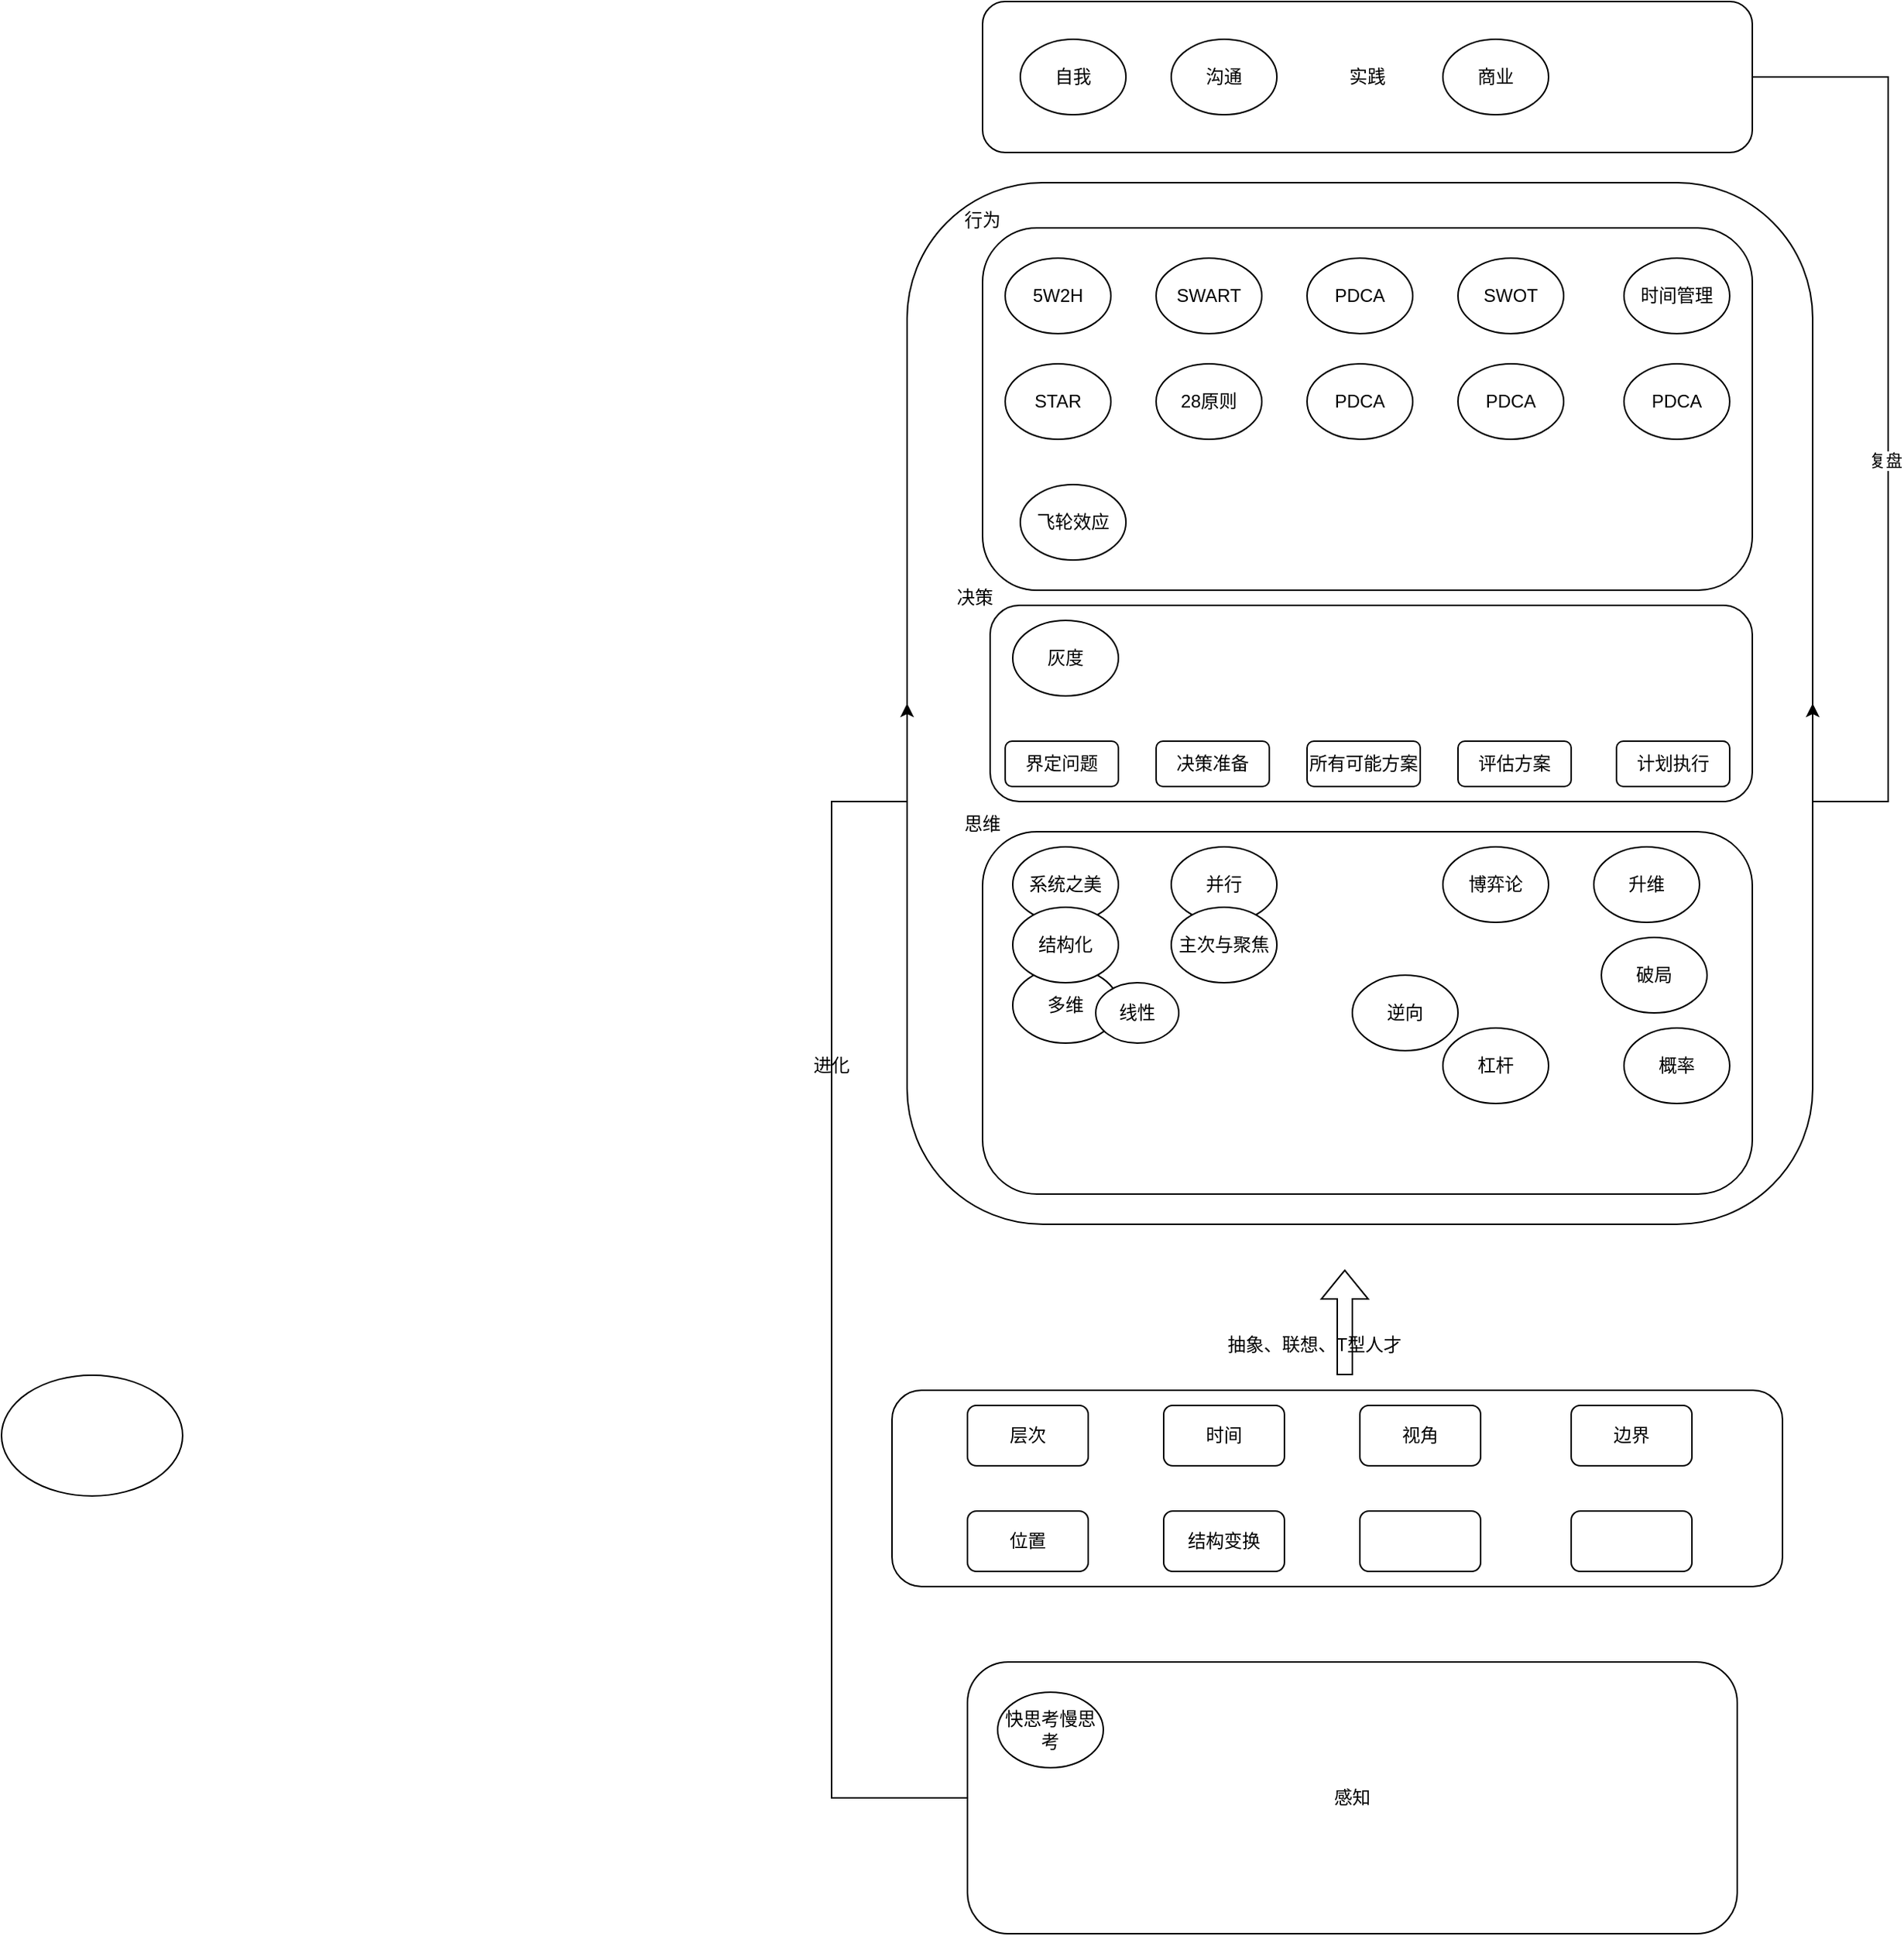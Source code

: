 <mxfile version="17.4.0" type="github">
  <diagram id="6t-HRYRo3RntBsjj9dX_" name="Page-1">
    <mxGraphModel dx="2249" dy="1969" grid="1" gridSize="10" guides="1" tooltips="1" connect="1" arrows="1" fold="1" page="1" pageScale="1" pageWidth="827" pageHeight="1169" math="0" shadow="0">
      <root>
        <mxCell id="0" />
        <mxCell id="1" parent="0" />
        <mxCell id="4zZC_BVY_g6dotP5J9YV-59" value="" style="rounded=1;whiteSpace=wrap;html=1;" vertex="1" parent="1">
          <mxGeometry x="150" y="530" width="590" height="130" as="geometry" />
        </mxCell>
        <mxCell id="4zZC_BVY_g6dotP5J9YV-17" value="" style="rounded=1;whiteSpace=wrap;html=1;" vertex="1" parent="1">
          <mxGeometry x="160" y="-270" width="600" height="690" as="geometry" />
        </mxCell>
        <mxCell id="4zZC_BVY_g6dotP5J9YV-1" value="层次" style="rounded=1;whiteSpace=wrap;html=1;" vertex="1" parent="1">
          <mxGeometry x="200" y="540" width="80" height="40" as="geometry" />
        </mxCell>
        <mxCell id="4zZC_BVY_g6dotP5J9YV-20" style="edgeStyle=orthogonalEdgeStyle;rounded=0;orthogonalLoop=1;jettySize=auto;html=1;exitX=0;exitY=0.5;exitDx=0;exitDy=0;entryX=0;entryY=0.5;entryDx=0;entryDy=0;" edge="1" parent="1" source="4zZC_BVY_g6dotP5J9YV-2" target="4zZC_BVY_g6dotP5J9YV-17">
          <mxGeometry relative="1" as="geometry">
            <Array as="points">
              <mxPoint x="110" y="800" />
              <mxPoint x="110" y="140" />
              <mxPoint x="160" y="140" />
            </Array>
          </mxGeometry>
        </mxCell>
        <mxCell id="4zZC_BVY_g6dotP5J9YV-2" value="感知" style="rounded=1;whiteSpace=wrap;html=1;" vertex="1" parent="1">
          <mxGeometry x="200" y="710" width="510" height="180" as="geometry" />
        </mxCell>
        <mxCell id="4zZC_BVY_g6dotP5J9YV-3" value="时间" style="rounded=1;whiteSpace=wrap;html=1;" vertex="1" parent="1">
          <mxGeometry x="330" y="540" width="80" height="40" as="geometry" />
        </mxCell>
        <mxCell id="4zZC_BVY_g6dotP5J9YV-4" value="视角" style="rounded=1;whiteSpace=wrap;html=1;" vertex="1" parent="1">
          <mxGeometry x="460" y="540" width="80" height="40" as="geometry" />
        </mxCell>
        <mxCell id="4zZC_BVY_g6dotP5J9YV-5" value="边界" style="rounded=1;whiteSpace=wrap;html=1;" vertex="1" parent="1">
          <mxGeometry x="600" y="540" width="80" height="40" as="geometry" />
        </mxCell>
        <mxCell id="4zZC_BVY_g6dotP5J9YV-6" value="" style="rounded=1;whiteSpace=wrap;html=1;" vertex="1" parent="1">
          <mxGeometry x="210" y="160" width="510" height="240" as="geometry" />
        </mxCell>
        <mxCell id="4zZC_BVY_g6dotP5J9YV-7" value="系统之美" style="ellipse;whiteSpace=wrap;html=1;" vertex="1" parent="1">
          <mxGeometry x="230" y="170" width="70" height="50" as="geometry" />
        </mxCell>
        <mxCell id="4zZC_BVY_g6dotP5J9YV-8" value="多维" style="ellipse;whiteSpace=wrap;html=1;" vertex="1" parent="1">
          <mxGeometry x="230" y="250" width="70" height="50" as="geometry" />
        </mxCell>
        <mxCell id="4zZC_BVY_g6dotP5J9YV-9" value="博弈论" style="ellipse;whiteSpace=wrap;html=1;" vertex="1" parent="1">
          <mxGeometry x="515" y="170" width="70" height="50" as="geometry" />
        </mxCell>
        <mxCell id="4zZC_BVY_g6dotP5J9YV-10" value="结构化" style="ellipse;whiteSpace=wrap;html=1;" vertex="1" parent="1">
          <mxGeometry x="230" y="210" width="70" height="50" as="geometry" />
        </mxCell>
        <mxCell id="4zZC_BVY_g6dotP5J9YV-11" value="" style="rounded=1;whiteSpace=wrap;html=1;" vertex="1" parent="1">
          <mxGeometry x="210" y="-240" width="510" height="240" as="geometry" />
        </mxCell>
        <mxCell id="4zZC_BVY_g6dotP5J9YV-12" value="思维" style="text;html=1;strokeColor=none;fillColor=none;align=center;verticalAlign=middle;whiteSpace=wrap;rounded=0;" vertex="1" parent="1">
          <mxGeometry x="180" y="140" width="60" height="30" as="geometry" />
        </mxCell>
        <mxCell id="4zZC_BVY_g6dotP5J9YV-13" value="行为" style="text;html=1;strokeColor=none;fillColor=none;align=center;verticalAlign=middle;whiteSpace=wrap;rounded=0;" vertex="1" parent="1">
          <mxGeometry x="180" y="-260" width="60" height="30" as="geometry" />
        </mxCell>
        <mxCell id="4zZC_BVY_g6dotP5J9YV-14" value="STAR" style="ellipse;whiteSpace=wrap;html=1;" vertex="1" parent="1">
          <mxGeometry x="225" y="-150" width="70" height="50" as="geometry" />
        </mxCell>
        <mxCell id="4zZC_BVY_g6dotP5J9YV-15" value="28原则" style="ellipse;whiteSpace=wrap;html=1;" vertex="1" parent="1">
          <mxGeometry x="325" y="-150" width="70" height="50" as="geometry" />
        </mxCell>
        <mxCell id="4zZC_BVY_g6dotP5J9YV-18" style="edgeStyle=orthogonalEdgeStyle;rounded=0;orthogonalLoop=1;jettySize=auto;html=1;exitX=1;exitY=0.5;exitDx=0;exitDy=0;entryX=1;entryY=0.5;entryDx=0;entryDy=0;" edge="1" parent="1" source="4zZC_BVY_g6dotP5J9YV-16" target="4zZC_BVY_g6dotP5J9YV-17">
          <mxGeometry relative="1" as="geometry">
            <Array as="points">
              <mxPoint x="810" y="-340" />
              <mxPoint x="810" y="140" />
              <mxPoint x="760" y="140" />
            </Array>
          </mxGeometry>
        </mxCell>
        <mxCell id="4zZC_BVY_g6dotP5J9YV-19" value="复盘" style="edgeLabel;html=1;align=center;verticalAlign=middle;resizable=0;points=[];" vertex="1" connectable="0" parent="4zZC_BVY_g6dotP5J9YV-18">
          <mxGeometry x="0.004" y="-2" relative="1" as="geometry">
            <mxPoint as="offset" />
          </mxGeometry>
        </mxCell>
        <mxCell id="4zZC_BVY_g6dotP5J9YV-16" value="实践" style="rounded=1;whiteSpace=wrap;html=1;" vertex="1" parent="1">
          <mxGeometry x="210" y="-390" width="510" height="100" as="geometry" />
        </mxCell>
        <mxCell id="4zZC_BVY_g6dotP5J9YV-21" value="进化" style="text;html=1;strokeColor=none;fillColor=none;align=center;verticalAlign=middle;whiteSpace=wrap;rounded=0;" vertex="1" parent="1">
          <mxGeometry x="80" y="300" width="60" height="30" as="geometry" />
        </mxCell>
        <mxCell id="4zZC_BVY_g6dotP5J9YV-22" value="自我" style="ellipse;whiteSpace=wrap;html=1;" vertex="1" parent="1">
          <mxGeometry x="235" y="-365" width="70" height="50" as="geometry" />
        </mxCell>
        <mxCell id="4zZC_BVY_g6dotP5J9YV-23" value="沟通" style="ellipse;whiteSpace=wrap;html=1;" vertex="1" parent="1">
          <mxGeometry x="335" y="-365" width="70" height="50" as="geometry" />
        </mxCell>
        <mxCell id="4zZC_BVY_g6dotP5J9YV-24" value="商业" style="ellipse;whiteSpace=wrap;html=1;" vertex="1" parent="1">
          <mxGeometry x="515" y="-365" width="70" height="50" as="geometry" />
        </mxCell>
        <mxCell id="4zZC_BVY_g6dotP5J9YV-25" value="" style="rounded=1;whiteSpace=wrap;html=1;" vertex="1" parent="1">
          <mxGeometry x="215" y="10" width="505" height="130" as="geometry" />
        </mxCell>
        <mxCell id="4zZC_BVY_g6dotP5J9YV-26" value="决策" style="text;html=1;strokeColor=none;fillColor=none;align=center;verticalAlign=middle;whiteSpace=wrap;rounded=0;" vertex="1" parent="1">
          <mxGeometry x="175" y="-10" width="60" height="30" as="geometry" />
        </mxCell>
        <mxCell id="4zZC_BVY_g6dotP5J9YV-27" value="灰度" style="ellipse;whiteSpace=wrap;html=1;" vertex="1" parent="1">
          <mxGeometry x="230" y="20" width="70" height="50" as="geometry" />
        </mxCell>
        <mxCell id="4zZC_BVY_g6dotP5J9YV-28" value="飞轮效应" style="ellipse;whiteSpace=wrap;html=1;" vertex="1" parent="1">
          <mxGeometry x="235" y="-70" width="70" height="50" as="geometry" />
        </mxCell>
        <mxCell id="4zZC_BVY_g6dotP5J9YV-30" value="PDCA" style="ellipse;whiteSpace=wrap;html=1;" vertex="1" parent="1">
          <mxGeometry x="425" y="-150" width="70" height="50" as="geometry" />
        </mxCell>
        <mxCell id="4zZC_BVY_g6dotP5J9YV-31" value="PDCA" style="ellipse;whiteSpace=wrap;html=1;" vertex="1" parent="1">
          <mxGeometry x="525" y="-150" width="70" height="50" as="geometry" />
        </mxCell>
        <mxCell id="4zZC_BVY_g6dotP5J9YV-32" value="PDCA" style="ellipse;whiteSpace=wrap;html=1;" vertex="1" parent="1">
          <mxGeometry x="635" y="-150" width="70" height="50" as="geometry" />
        </mxCell>
        <mxCell id="4zZC_BVY_g6dotP5J9YV-33" value="5W2H" style="ellipse;whiteSpace=wrap;html=1;" vertex="1" parent="1">
          <mxGeometry x="225" y="-220" width="70" height="50" as="geometry" />
        </mxCell>
        <mxCell id="4zZC_BVY_g6dotP5J9YV-34" value="SWART" style="ellipse;whiteSpace=wrap;html=1;" vertex="1" parent="1">
          <mxGeometry x="325" y="-220" width="70" height="50" as="geometry" />
        </mxCell>
        <mxCell id="4zZC_BVY_g6dotP5J9YV-35" value="PDCA" style="ellipse;whiteSpace=wrap;html=1;" vertex="1" parent="1">
          <mxGeometry x="425" y="-220" width="70" height="50" as="geometry" />
        </mxCell>
        <mxCell id="4zZC_BVY_g6dotP5J9YV-36" value="SWOT" style="ellipse;whiteSpace=wrap;html=1;" vertex="1" parent="1">
          <mxGeometry x="525" y="-220" width="70" height="50" as="geometry" />
        </mxCell>
        <mxCell id="4zZC_BVY_g6dotP5J9YV-37" value="时间管理" style="ellipse;whiteSpace=wrap;html=1;" vertex="1" parent="1">
          <mxGeometry x="635" y="-220" width="70" height="50" as="geometry" />
        </mxCell>
        <mxCell id="4zZC_BVY_g6dotP5J9YV-38" value="并行" style="ellipse;whiteSpace=wrap;html=1;" vertex="1" parent="1">
          <mxGeometry x="335" y="170" width="70" height="50" as="geometry" />
        </mxCell>
        <mxCell id="4zZC_BVY_g6dotP5J9YV-39" value="主次与聚焦" style="ellipse;whiteSpace=wrap;html=1;" vertex="1" parent="1">
          <mxGeometry x="335" y="210" width="70" height="50" as="geometry" />
        </mxCell>
        <mxCell id="4zZC_BVY_g6dotP5J9YV-40" value="界定问题" style="rounded=1;whiteSpace=wrap;html=1;" vertex="1" parent="1">
          <mxGeometry x="225" y="100" width="75" height="30" as="geometry" />
        </mxCell>
        <mxCell id="4zZC_BVY_g6dotP5J9YV-41" value="决策准备" style="rounded=1;whiteSpace=wrap;html=1;" vertex="1" parent="1">
          <mxGeometry x="325" y="100" width="75" height="30" as="geometry" />
        </mxCell>
        <mxCell id="4zZC_BVY_g6dotP5J9YV-42" value="所有可能方案" style="rounded=1;whiteSpace=wrap;html=1;" vertex="1" parent="1">
          <mxGeometry x="425" y="100" width="75" height="30" as="geometry" />
        </mxCell>
        <mxCell id="4zZC_BVY_g6dotP5J9YV-43" value="评估方案" style="rounded=1;whiteSpace=wrap;html=1;" vertex="1" parent="1">
          <mxGeometry x="525" y="100" width="75" height="30" as="geometry" />
        </mxCell>
        <mxCell id="4zZC_BVY_g6dotP5J9YV-44" value="计划执行" style="rounded=1;whiteSpace=wrap;html=1;" vertex="1" parent="1">
          <mxGeometry x="630" y="100" width="75" height="30" as="geometry" />
        </mxCell>
        <mxCell id="4zZC_BVY_g6dotP5J9YV-46" value="位置" style="rounded=1;whiteSpace=wrap;html=1;" vertex="1" parent="1">
          <mxGeometry x="200" y="610" width="80" height="40" as="geometry" />
        </mxCell>
        <mxCell id="4zZC_BVY_g6dotP5J9YV-47" value="结构变换" style="rounded=1;whiteSpace=wrap;html=1;" vertex="1" parent="1">
          <mxGeometry x="330" y="610" width="80" height="40" as="geometry" />
        </mxCell>
        <mxCell id="4zZC_BVY_g6dotP5J9YV-48" value="" style="rounded=1;whiteSpace=wrap;html=1;" vertex="1" parent="1">
          <mxGeometry x="460" y="610" width="80" height="40" as="geometry" />
        </mxCell>
        <mxCell id="4zZC_BVY_g6dotP5J9YV-49" value="" style="rounded=1;whiteSpace=wrap;html=1;" vertex="1" parent="1">
          <mxGeometry x="600" y="610" width="80" height="40" as="geometry" />
        </mxCell>
        <mxCell id="4zZC_BVY_g6dotP5J9YV-50" value="升维" style="ellipse;whiteSpace=wrap;html=1;" vertex="1" parent="1">
          <mxGeometry x="615" y="170" width="70" height="50" as="geometry" />
        </mxCell>
        <mxCell id="4zZC_BVY_g6dotP5J9YV-52" value="" style="ellipse;whiteSpace=wrap;html=1;" vertex="1" parent="1">
          <mxGeometry x="-440" y="520" width="120" height="80" as="geometry" />
        </mxCell>
        <mxCell id="4zZC_BVY_g6dotP5J9YV-53" value="快思考慢思考" style="ellipse;whiteSpace=wrap;html=1;" vertex="1" parent="1">
          <mxGeometry x="220" y="730" width="70" height="50" as="geometry" />
        </mxCell>
        <mxCell id="4zZC_BVY_g6dotP5J9YV-54" value="破局" style="ellipse;whiteSpace=wrap;html=1;" vertex="1" parent="1">
          <mxGeometry x="620" y="230" width="70" height="50" as="geometry" />
        </mxCell>
        <mxCell id="4zZC_BVY_g6dotP5J9YV-55" value="线性" style="ellipse;whiteSpace=wrap;html=1;" vertex="1" parent="1">
          <mxGeometry x="285" y="260" width="55" height="40" as="geometry" />
        </mxCell>
        <mxCell id="4zZC_BVY_g6dotP5J9YV-56" value="逆向" style="ellipse;whiteSpace=wrap;html=1;" vertex="1" parent="1">
          <mxGeometry x="455" y="255" width="70" height="50" as="geometry" />
        </mxCell>
        <mxCell id="4zZC_BVY_g6dotP5J9YV-57" value="杠杆" style="ellipse;whiteSpace=wrap;html=1;" vertex="1" parent="1">
          <mxGeometry x="515" y="290" width="70" height="50" as="geometry" />
        </mxCell>
        <mxCell id="4zZC_BVY_g6dotP5J9YV-58" value="概率" style="ellipse;whiteSpace=wrap;html=1;" vertex="1" parent="1">
          <mxGeometry x="635" y="290" width="70" height="50" as="geometry" />
        </mxCell>
        <mxCell id="4zZC_BVY_g6dotP5J9YV-60" value="" style="shape=flexArrow;endArrow=classic;html=1;rounded=0;" edge="1" parent="1">
          <mxGeometry width="50" height="50" relative="1" as="geometry">
            <mxPoint x="450" y="520" as="sourcePoint" />
            <mxPoint x="450" y="450" as="targetPoint" />
          </mxGeometry>
        </mxCell>
        <mxCell id="4zZC_BVY_g6dotP5J9YV-61" value="抽象、联想、T型人才" style="text;html=1;strokeColor=none;fillColor=none;align=center;verticalAlign=middle;whiteSpace=wrap;rounded=0;" vertex="1" parent="1">
          <mxGeometry x="295" y="480" width="270" height="40" as="geometry" />
        </mxCell>
      </root>
    </mxGraphModel>
  </diagram>
</mxfile>

